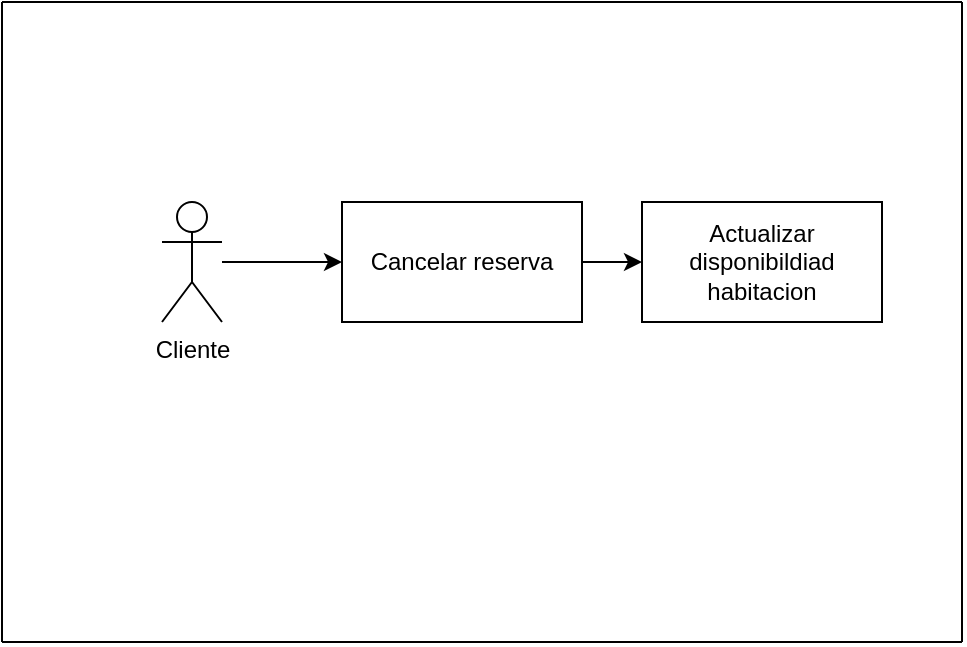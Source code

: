 <mxfile version="13.1.3" type="device"><diagram id="_7TvjlDiN7L7MDMR21n9" name="Page-1"><mxGraphModel dx="866" dy="441" grid="1" gridSize="10" guides="1" tooltips="1" connect="1" arrows="1" fold="1" page="1" pageScale="1" pageWidth="850" pageHeight="1100" math="0" shadow="0"><root><mxCell id="0"/><mxCell id="1" parent="0"/><mxCell id="Lv5cjjL8PMh9rTwEyUCC-1" value="Cliente" style="shape=umlActor;verticalLabelPosition=bottom;labelBackgroundColor=#ffffff;verticalAlign=top;html=1;outlineConnect=0;" vertex="1" parent="1"><mxGeometry x="120" y="140" width="30" height="60" as="geometry"/></mxCell><mxCell id="Lv5cjjL8PMh9rTwEyUCC-5" value="" style="endArrow=none;html=1;" edge="1" parent="1"><mxGeometry width="50" height="50" relative="1" as="geometry"><mxPoint x="40" y="360" as="sourcePoint"/><mxPoint x="40" y="40" as="targetPoint"/></mxGeometry></mxCell><mxCell id="Lv5cjjL8PMh9rTwEyUCC-6" value="" style="endArrow=none;html=1;" edge="1" parent="1"><mxGeometry width="50" height="50" relative="1" as="geometry"><mxPoint x="520" y="360" as="sourcePoint"/><mxPoint x="520" y="40" as="targetPoint"/></mxGeometry></mxCell><mxCell id="Lv5cjjL8PMh9rTwEyUCC-7" value="" style="endArrow=none;html=1;" edge="1" parent="1"><mxGeometry width="50" height="50" relative="1" as="geometry"><mxPoint x="40" y="360" as="sourcePoint"/><mxPoint x="520" y="360" as="targetPoint"/></mxGeometry></mxCell><mxCell id="Lv5cjjL8PMh9rTwEyUCC-8" value="" style="endArrow=none;html=1;" edge="1" parent="1"><mxGeometry width="50" height="50" relative="1" as="geometry"><mxPoint x="40" y="40" as="sourcePoint"/><mxPoint x="520" y="40" as="targetPoint"/></mxGeometry></mxCell><mxCell id="Lv5cjjL8PMh9rTwEyUCC-9" value="" style="endArrow=classic;html=1;" edge="1" parent="1" source="Lv5cjjL8PMh9rTwEyUCC-1"><mxGeometry width="50" height="50" relative="1" as="geometry"><mxPoint x="400" y="280" as="sourcePoint"/><mxPoint x="210" y="170" as="targetPoint"/></mxGeometry></mxCell><mxCell id="Lv5cjjL8PMh9rTwEyUCC-10" value="Cancelar reserva" style="rounded=0;whiteSpace=wrap;html=1;" vertex="1" parent="1"><mxGeometry x="210" y="140" width="120" height="60" as="geometry"/></mxCell><mxCell id="Lv5cjjL8PMh9rTwEyUCC-11" value="" style="endArrow=classic;html=1;exitX=1;exitY=0.5;exitDx=0;exitDy=0;" edge="1" parent="1" source="Lv5cjjL8PMh9rTwEyUCC-10" target="Lv5cjjL8PMh9rTwEyUCC-12"><mxGeometry width="50" height="50" relative="1" as="geometry"><mxPoint x="400" y="280" as="sourcePoint"/><mxPoint x="420" y="170" as="targetPoint"/></mxGeometry></mxCell><mxCell id="Lv5cjjL8PMh9rTwEyUCC-12" value="Actualizar disponibildiad habitacion" style="rounded=0;whiteSpace=wrap;html=1;" vertex="1" parent="1"><mxGeometry x="360" y="140" width="120" height="60" as="geometry"/></mxCell></root></mxGraphModel></diagram></mxfile>